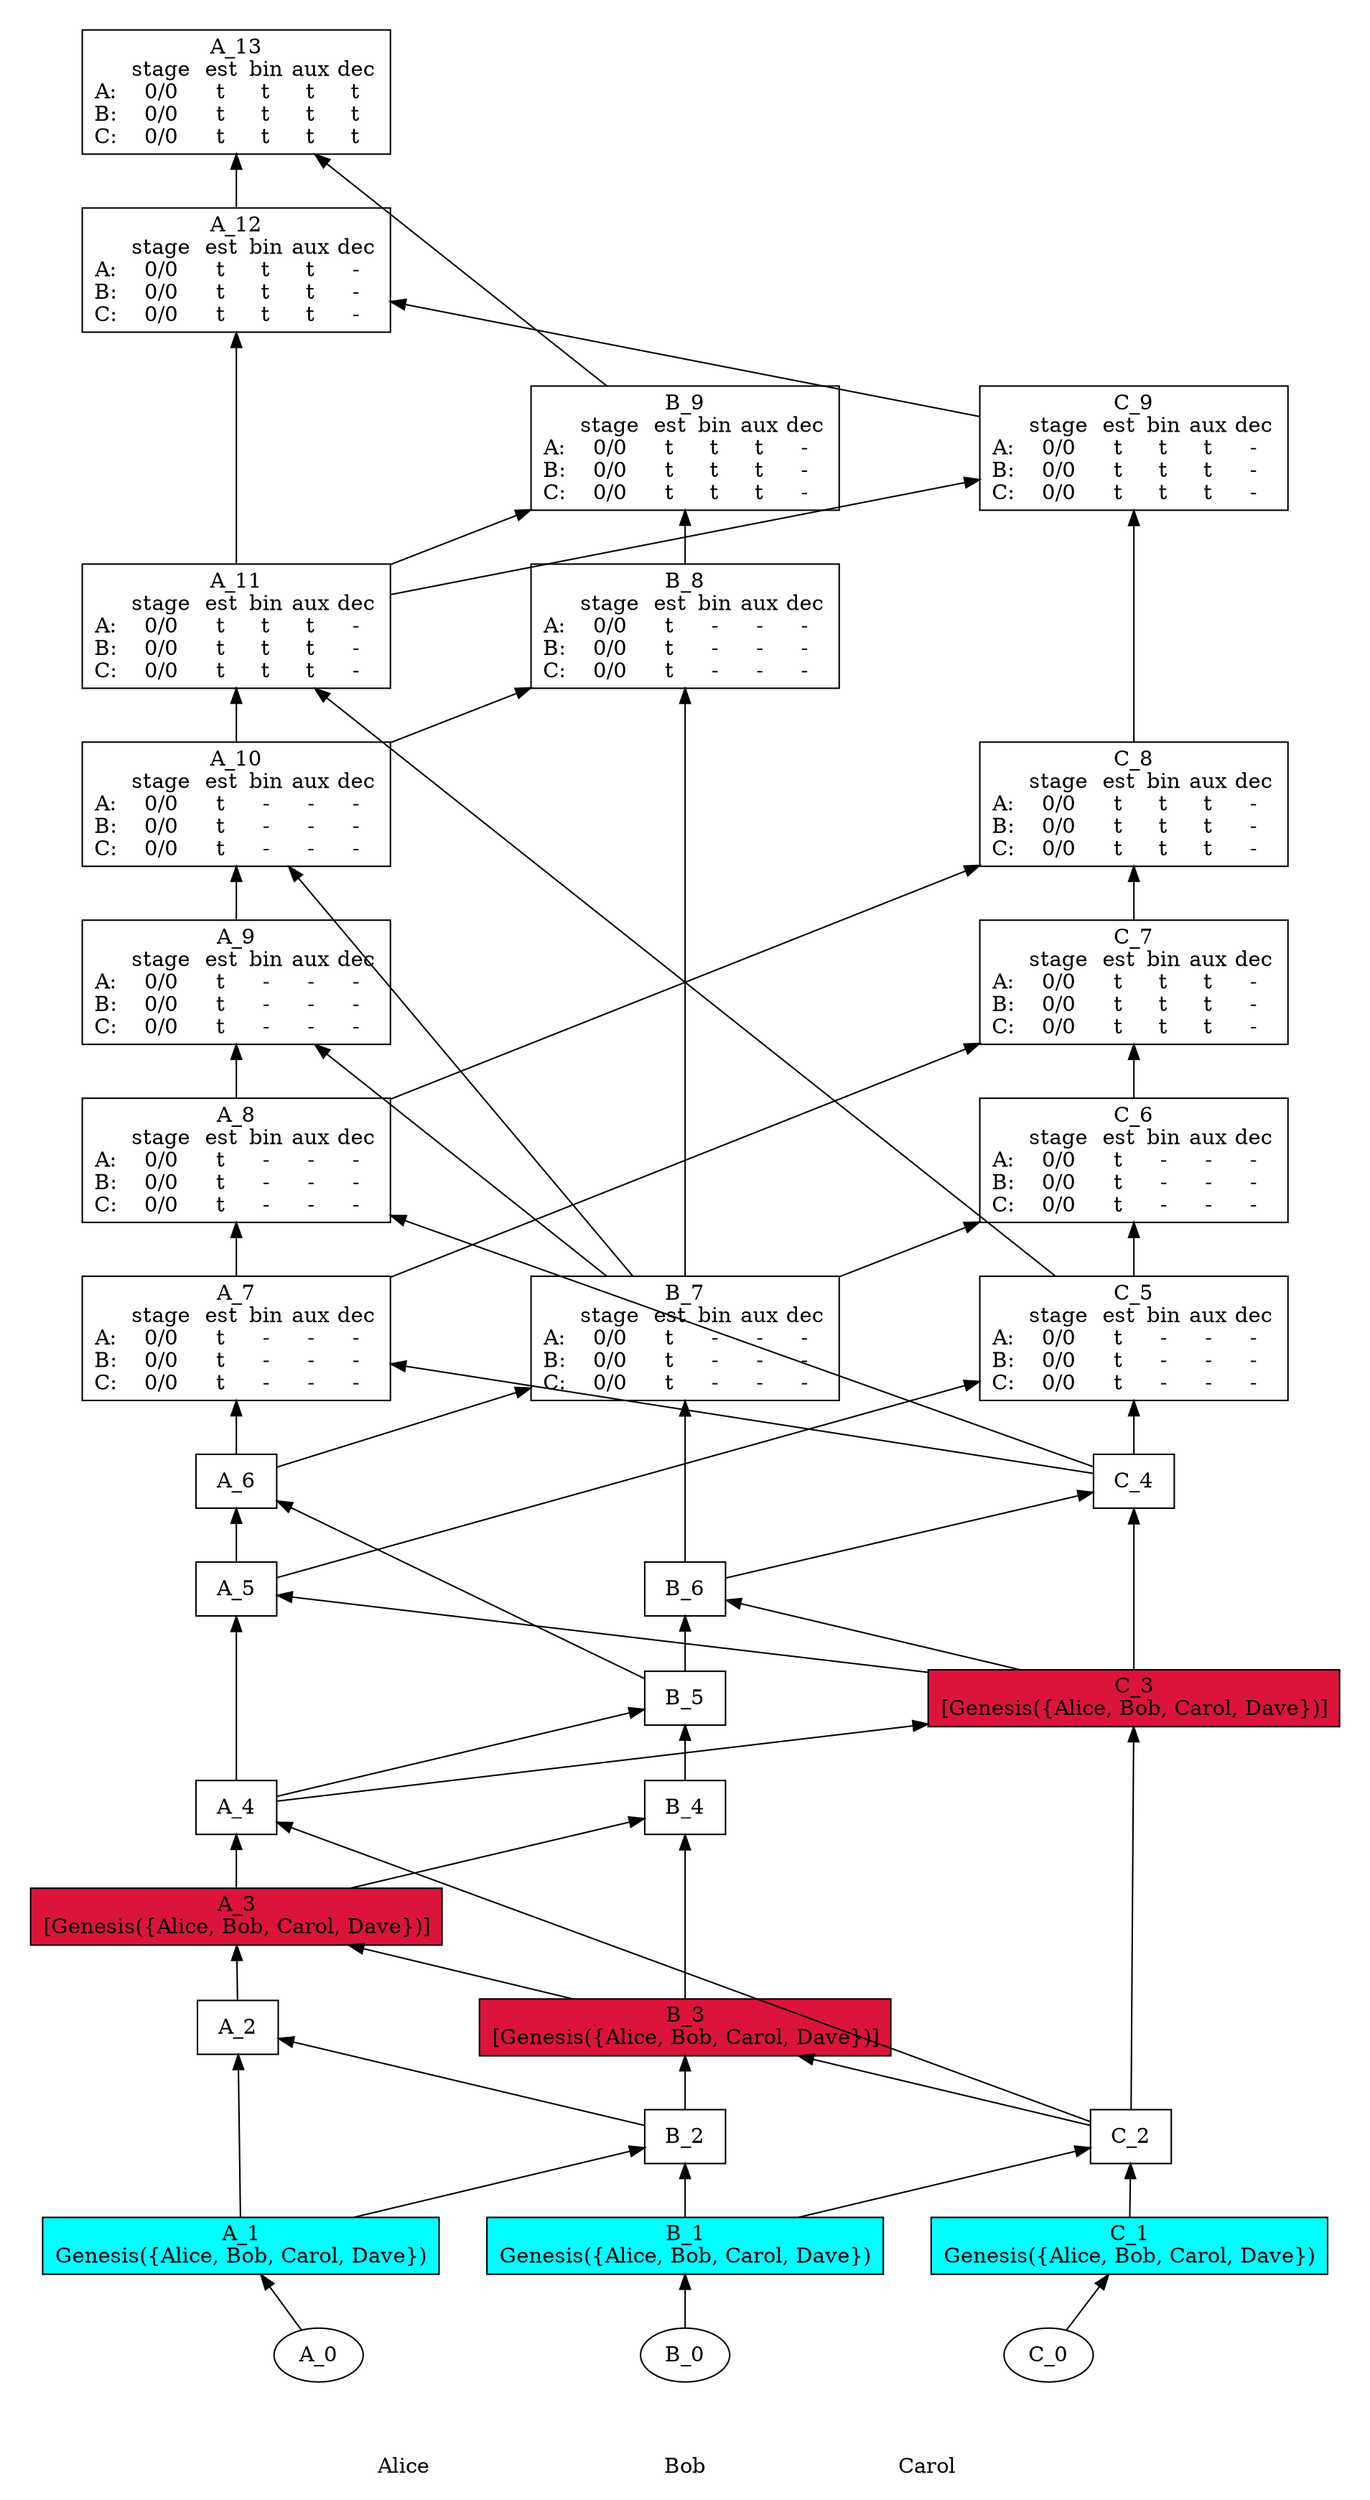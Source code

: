 /// our_id: Alice
/// peer_list: {
///   Alice: PeerState(VOTE|SEND|RECV)
///   Bob: PeerState(VOTE|SEND|RECV)
///   Carol: PeerState(VOTE|SEND|RECV)
///   Dave: PeerState(VOTE|SEND|RECV)
/// }
digraph GossipGraph {
  splines=false
  rankdir=BT

  style=invis
  subgraph cluster_Alice {
    label=Alice
    Alice [style=invis]
    "Alice" -> "A_0" [style=invis]
    "A_0" -> "A_1" [minlen=1]
    "A_1" -> "A_2" [minlen=2]
    "A_2" -> "A_3" [minlen=1]
    "A_3" -> "A_4" [minlen=1]
    "A_4" -> "A_5" [minlen=2]
    "A_5" -> "A_6" [minlen=1]
    "A_6" -> "A_7" [minlen=1]
    "A_7" -> "A_8" [minlen=1]
    "A_8" -> "A_9" [minlen=1]
    "A_9" -> "A_10" [minlen=1]
    "A_10" -> "A_11" [minlen=1]
    "A_11" -> "A_12" [minlen=2]
    "A_12" -> "A_13" [minlen=1]
  }
  "B_2" -> "A_2" [constraint=false]
  "B_3" -> "A_3" [constraint=false]
  "C_2" -> "A_4" [constraint=false]
  "C_3" -> "A_5" [constraint=false]
  "B_5" -> "A_6" [constraint=false]
  "C_4" -> "A_7" [constraint=false]
  "C_4" -> "A_8" [constraint=false]
  "B_7" -> "A_9" [constraint=false]
  "B_7" -> "A_10" [constraint=false]
  "C_5" -> "A_11" [constraint=false]
  "C_9" -> "A_12" [constraint=false]
  "B_9" -> "A_13" [constraint=false]

  style=invis
  subgraph cluster_Bob {
    label=Bob
    Bob [style=invis]
    "Bob" -> "B_0" [style=invis]
    "B_0" -> "B_1" [minlen=1]
    "B_1" -> "B_2" [minlen=1]
    "B_2" -> "B_3" [minlen=1]
    "B_3" -> "B_4" [minlen=2]
    "B_4" -> "B_5" [minlen=1]
    "B_5" -> "B_6" [minlen=1]
    "B_6" -> "B_7" [minlen=2]
    "B_7" -> "B_8" [minlen=4]
    "B_8" -> "B_9" [minlen=1]
  }
  "A_1" -> "B_2" [constraint=false]
  "C_2" -> "B_3" [constraint=false]
  "A_3" -> "B_4" [constraint=false]
  "A_4" -> "B_5" [constraint=false]
  "C_3" -> "B_6" [constraint=false]
  "A_6" -> "B_7" [constraint=false]
  "A_10" -> "B_8" [constraint=false]
  "A_11" -> "B_9" [constraint=false]

  style=invis
  subgraph cluster_Carol {
    label=Carol
    Carol [style=invis]
    "Carol" -> "C_0" [style=invis]
    "C_0" -> "C_1" [minlen=1]
    "C_1" -> "C_2" [minlen=1]
    "C_2" -> "C_3" [minlen=4]
    "C_3" -> "C_4" [minlen=2]
    "C_4" -> "C_5" [minlen=1]
    "C_5" -> "C_6" [minlen=1]
    "C_6" -> "C_7" [minlen=1]
    "C_7" -> "C_8" [minlen=1]
    "C_8" -> "C_9" [minlen=2]
  }
  "B_1" -> "C_2" [constraint=false]
  "A_4" -> "C_3" [constraint=false]
  "B_6" -> "C_4" [constraint=false]
  "A_5" -> "C_5" [constraint=false]
  "B_7" -> "C_6" [constraint=false]
  "A_7" -> "C_7" [constraint=false]
  "A_8" -> "C_8" [constraint=false]
  "A_11" -> "C_9" [constraint=false]

  {
    rank=same
    Alice [style=filled, color=white]
    Bob [style=filled, color=white]
    Carol [style=filled, color=white]
  }
  Alice -> Bob -> Carol [style=invis]

/// ===== details of events =====
  "A_0" [fillcolor=white, label=<<table border="0" cellborder="0" cellpadding="0" cellspacing="0">
<tr><td colspan="6">A_0</td></tr>
</table>>]
/// cause: Initial
/// last_ancestors: {Alice: 0}

  "A_1" [style=filled, fillcolor=cyan, shape=rectangle, label=<<table border="0" cellborder="0" cellpadding="0" cellspacing="0">
<tr><td colspan="6">A_1</td></tr>
<tr><td colspan="6">Genesis({Alice, Bob, Carol, Dave})</td></tr>
</table>>]
/// cause: Observation(Genesis({Alice, Bob, Carol, Dave}))
/// last_ancestors: {Alice: 1}

  "A_2" [fillcolor=white, shape=rectangle, label=<<table border="0" cellborder="0" cellpadding="0" cellspacing="0">
<tr><td colspan="6">A_2</td></tr>
</table>>]
/// cause: Response
/// last_ancestors: {Alice: 2, Bob: 2}

  "A_3" [style=filled, fillcolor=crimson, shape=rectangle, label=<<table border="0" cellborder="0" cellpadding="0" cellspacing="0">
<tr><td colspan="6">A_3</td></tr>
<tr><td colspan="6">[Genesis({Alice, Bob, Carol, Dave})]</td></tr></table>>]
/// cause: Request
/// last_ancestors: {Alice: 3, Bob: 3, Carol: 2}

  "A_4" [fillcolor=white, shape=rectangle, label=<<table border="0" cellborder="0" cellpadding="0" cellspacing="0">
<tr><td colspan="6">A_4</td></tr>
</table>>]
/// cause: Request
/// last_ancestors: {Alice: 4, Bob: 3, Carol: 2}

  "A_5" [fillcolor=white, shape=rectangle, label=<<table border="0" cellborder="0" cellpadding="0" cellspacing="0">
<tr><td colspan="6">A_5</td></tr>
</table>>]
/// cause: Request
/// last_ancestors: {Alice: 5, Bob: 3, Carol: 3}

  "A_6" [fillcolor=white, shape=rectangle, label=<<table border="0" cellborder="0" cellpadding="0" cellspacing="0">
<tr><td colspan="6">A_6</td></tr>
</table>>]
/// cause: Response
/// last_ancestors: {Alice: 6, Bob: 5, Carol: 3}

  "A_7" [fillcolor=white, shape=rectangle, label=<<table border="0" cellborder="0" cellpadding="0" cellspacing="0">
<tr><td colspan="6">A_7</td></tr>
<tr><td></td><td width="50">stage</td><td width="30">est</td><td width="30">bin</td><td width="30">aux</td><td width="30">dec</td></tr>
<tr><td>A: </td><td>0/0</td><td>t</td><td>-</td><td>-</td><td>-</td></tr>
<tr><td>B: </td><td>0/0</td><td>t</td><td>-</td><td>-</td><td>-</td></tr>
<tr><td>C: </td><td>0/0</td><td>t</td><td>-</td><td>-</td><td>-</td></tr></table>>]
/// cause: Request
/// last_ancestors: {Alice: 7, Bob: 6, Carol: 4}

  "A_8" [fillcolor=white, shape=rectangle, label=<<table border="0" cellborder="0" cellpadding="0" cellspacing="0">
<tr><td colspan="6">A_8</td></tr>
<tr><td></td><td width="50">stage</td><td width="30">est</td><td width="30">bin</td><td width="30">aux</td><td width="30">dec</td></tr>
<tr><td>A: </td><td>0/0</td><td>t</td><td>-</td><td>-</td><td>-</td></tr>
<tr><td>B: </td><td>0/0</td><td>t</td><td>-</td><td>-</td><td>-</td></tr>
<tr><td>C: </td><td>0/0</td><td>t</td><td>-</td><td>-</td><td>-</td></tr></table>>]
/// cause: Request
/// last_ancestors: {Alice: 8, Bob: 6, Carol: 4}

  "A_9" [fillcolor=white, shape=rectangle, label=<<table border="0" cellborder="0" cellpadding="0" cellspacing="0">
<tr><td colspan="6">A_9</td></tr>
<tr><td></td><td width="50">stage</td><td width="30">est</td><td width="30">bin</td><td width="30">aux</td><td width="30">dec</td></tr>
<tr><td>A: </td><td>0/0</td><td>t</td><td>-</td><td>-</td><td>-</td></tr>
<tr><td>B: </td><td>0/0</td><td>t</td><td>-</td><td>-</td><td>-</td></tr>
<tr><td>C: </td><td>0/0</td><td>t</td><td>-</td><td>-</td><td>-</td></tr></table>>]
/// cause: Response
/// last_ancestors: {Alice: 9, Bob: 7, Carol: 4}

  "A_10" [fillcolor=white, shape=rectangle, label=<<table border="0" cellborder="0" cellpadding="0" cellspacing="0">
<tr><td colspan="6">A_10</td></tr>
<tr><td></td><td width="50">stage</td><td width="30">est</td><td width="30">bin</td><td width="30">aux</td><td width="30">dec</td></tr>
<tr><td>A: </td><td>0/0</td><td>t</td><td>-</td><td>-</td><td>-</td></tr>
<tr><td>B: </td><td>0/0</td><td>t</td><td>-</td><td>-</td><td>-</td></tr>
<tr><td>C: </td><td>0/0</td><td>t</td><td>-</td><td>-</td><td>-</td></tr></table>>]
/// cause: Request
/// last_ancestors: {Alice: 10, Bob: 7, Carol: 4}

  "A_11" [fillcolor=white, shape=rectangle, label=<<table border="0" cellborder="0" cellpadding="0" cellspacing="0">
<tr><td colspan="6">A_11</td></tr>
<tr><td></td><td width="50">stage</td><td width="30">est</td><td width="30">bin</td><td width="30">aux</td><td width="30">dec</td></tr>
<tr><td>A: </td><td>0/0</td><td>t</td><td>t</td><td>t</td><td>-</td></tr>
<tr><td>B: </td><td>0/0</td><td>t</td><td>t</td><td>t</td><td>-</td></tr>
<tr><td>C: </td><td>0/0</td><td>t</td><td>t</td><td>t</td><td>-</td></tr></table>>]
/// cause: Request
/// last_ancestors: {Alice: 11, Bob: 7, Carol: 5}

  "A_12" [fillcolor=white, shape=rectangle, label=<<table border="0" cellborder="0" cellpadding="0" cellspacing="0">
<tr><td colspan="6">A_12</td></tr>
<tr><td></td><td width="50">stage</td><td width="30">est</td><td width="30">bin</td><td width="30">aux</td><td width="30">dec</td></tr>
<tr><td>A: </td><td>0/0</td><td>t</td><td>t</td><td>t</td><td>-</td></tr>
<tr><td>B: </td><td>0/0</td><td>t</td><td>t</td><td>t</td><td>-</td></tr>
<tr><td>C: </td><td>0/0</td><td>t</td><td>t</td><td>t</td><td>-</td></tr></table>>]
/// cause: Request
/// last_ancestors: {Alice: 12, Bob: 7, Carol: 9}

  "A_13" [fillcolor=white, shape=rectangle, label=<<table border="0" cellborder="0" cellpadding="0" cellspacing="0">
<tr><td colspan="6">A_13</td></tr>
<tr><td></td><td width="50">stage</td><td width="30">est</td><td width="30">bin</td><td width="30">aux</td><td width="30">dec</td></tr>
<tr><td>A: </td><td>0/0</td><td>t</td><td>t</td><td>t</td><td>t</td></tr>
<tr><td>B: </td><td>0/0</td><td>t</td><td>t</td><td>t</td><td>t</td></tr>
<tr><td>C: </td><td>0/0</td><td>t</td><td>t</td><td>t</td><td>t</td></tr></table>>]
/// cause: Response
/// last_ancestors: {Alice: 13, Bob: 9, Carol: 9}

  "B_0" [fillcolor=white, label=<<table border="0" cellborder="0" cellpadding="0" cellspacing="0">
<tr><td colspan="6">B_0</td></tr>
</table>>]
/// cause: Initial
/// last_ancestors: {Bob: 0}

  "B_1" [style=filled, fillcolor=cyan, shape=rectangle, label=<<table border="0" cellborder="0" cellpadding="0" cellspacing="0">
<tr><td colspan="6">B_1</td></tr>
<tr><td colspan="6">Genesis({Alice, Bob, Carol, Dave})</td></tr>
</table>>]
/// cause: Observation(Genesis({Alice, Bob, Carol, Dave}))
/// last_ancestors: {Bob: 1}

  "B_2" [fillcolor=white, shape=rectangle, label=<<table border="0" cellborder="0" cellpadding="0" cellspacing="0">
<tr><td colspan="6">B_2</td></tr>
</table>>]
/// cause: Request
/// last_ancestors: {Alice: 1, Bob: 2}

  "B_3" [style=filled, fillcolor=crimson, shape=rectangle, label=<<table border="0" cellborder="0" cellpadding="0" cellspacing="0">
<tr><td colspan="6">B_3</td></tr>
<tr><td colspan="6">[Genesis({Alice, Bob, Carol, Dave})]</td></tr></table>>]
/// cause: Response
/// last_ancestors: {Alice: 1, Bob: 3, Carol: 2}

  "B_4" [fillcolor=white, shape=rectangle, label=<<table border="0" cellborder="0" cellpadding="0" cellspacing="0">
<tr><td colspan="6">B_4</td></tr>
</table>>]
/// cause: Response
/// last_ancestors: {Alice: 3, Bob: 4, Carol: 2}

  "B_5" [fillcolor=white, shape=rectangle, label=<<table border="0" cellborder="0" cellpadding="0" cellspacing="0">
<tr><td colspan="6">B_5</td></tr>
</table>>]
/// cause: Request
/// last_ancestors: {Alice: 4, Bob: 5, Carol: 2}

  "B_6" [fillcolor=white, shape=rectangle, label=<<table border="0" cellborder="0" cellpadding="0" cellspacing="0">
<tr><td colspan="6">B_6</td></tr>
</table>>]
/// cause: Request
/// last_ancestors: {Alice: 4, Bob: 6, Carol: 3}

  "B_7" [fillcolor=white, shape=rectangle, label=<<table border="0" cellborder="0" cellpadding="0" cellspacing="0">
<tr><td colspan="6">B_7</td></tr>
<tr><td></td><td width="50">stage</td><td width="30">est</td><td width="30">bin</td><td width="30">aux</td><td width="30">dec</td></tr>
<tr><td>A: </td><td>0/0</td><td>t</td><td>-</td><td>-</td><td>-</td></tr>
<tr><td>B: </td><td>0/0</td><td>t</td><td>-</td><td>-</td><td>-</td></tr>
<tr><td>C: </td><td>0/0</td><td>t</td><td>-</td><td>-</td><td>-</td></tr></table>>]
/// cause: Request
/// last_ancestors: {Alice: 6, Bob: 7, Carol: 3}

  "B_8" [fillcolor=white, shape=rectangle, label=<<table border="0" cellborder="0" cellpadding="0" cellspacing="0">
<tr><td colspan="6">B_8</td></tr>
<tr><td></td><td width="50">stage</td><td width="30">est</td><td width="30">bin</td><td width="30">aux</td><td width="30">dec</td></tr>
<tr><td>A: </td><td>0/0</td><td>t</td><td>-</td><td>-</td><td>-</td></tr>
<tr><td>B: </td><td>0/0</td><td>t</td><td>-</td><td>-</td><td>-</td></tr>
<tr><td>C: </td><td>0/0</td><td>t</td><td>-</td><td>-</td><td>-</td></tr></table>>]
/// cause: Response
/// last_ancestors: {Alice: 10, Bob: 8, Carol: 4}

  "B_9" [fillcolor=white, shape=rectangle, label=<<table border="0" cellborder="0" cellpadding="0" cellspacing="0">
<tr><td colspan="6">B_9</td></tr>
<tr><td></td><td width="50">stage</td><td width="30">est</td><td width="30">bin</td><td width="30">aux</td><td width="30">dec</td></tr>
<tr><td>A: </td><td>0/0</td><td>t</td><td>t</td><td>t</td><td>-</td></tr>
<tr><td>B: </td><td>0/0</td><td>t</td><td>t</td><td>t</td><td>-</td></tr>
<tr><td>C: </td><td>0/0</td><td>t</td><td>t</td><td>t</td><td>-</td></tr></table>>]
/// cause: Request
/// last_ancestors: {Alice: 11, Bob: 9, Carol: 5}

  "C_0" [fillcolor=white, label=<<table border="0" cellborder="0" cellpadding="0" cellspacing="0">
<tr><td colspan="6">C_0</td></tr>
</table>>]
/// cause: Initial
/// last_ancestors: {Carol: 0}

  "C_1" [style=filled, fillcolor=cyan, shape=rectangle, label=<<table border="0" cellborder="0" cellpadding="0" cellspacing="0">
<tr><td colspan="6">C_1</td></tr>
<tr><td colspan="6">Genesis({Alice, Bob, Carol, Dave})</td></tr>
</table>>]
/// cause: Observation(Genesis({Alice, Bob, Carol, Dave}))
/// last_ancestors: {Carol: 1}

  "C_2" [fillcolor=white, shape=rectangle, label=<<table border="0" cellborder="0" cellpadding="0" cellspacing="0">
<tr><td colspan="6">C_2</td></tr>
</table>>]
/// cause: Request
/// last_ancestors: {Bob: 1, Carol: 2}

  "C_3" [style=filled, fillcolor=crimson, shape=rectangle, label=<<table border="0" cellborder="0" cellpadding="0" cellspacing="0">
<tr><td colspan="6">C_3</td></tr>
<tr><td colspan="6">[Genesis({Alice, Bob, Carol, Dave})]</td></tr></table>>]
/// cause: Response
/// last_ancestors: {Alice: 4, Bob: 3, Carol: 3}

  "C_4" [fillcolor=white, shape=rectangle, label=<<table border="0" cellborder="0" cellpadding="0" cellspacing="0">
<tr><td colspan="6">C_4</td></tr>
</table>>]
/// cause: Response
/// last_ancestors: {Alice: 4, Bob: 6, Carol: 4}

  "C_5" [fillcolor=white, shape=rectangle, label=<<table border="0" cellborder="0" cellpadding="0" cellspacing="0">
<tr><td colspan="6">C_5</td></tr>
<tr><td></td><td width="50">stage</td><td width="30">est</td><td width="30">bin</td><td width="30">aux</td><td width="30">dec</td></tr>
<tr><td>A: </td><td>0/0</td><td>t</td><td>-</td><td>-</td><td>-</td></tr>
<tr><td>B: </td><td>0/0</td><td>t</td><td>-</td><td>-</td><td>-</td></tr>
<tr><td>C: </td><td>0/0</td><td>t</td><td>-</td><td>-</td><td>-</td></tr></table>>]
/// cause: Response
/// last_ancestors: {Alice: 5, Bob: 6, Carol: 5}

  "C_6" [fillcolor=white, shape=rectangle, label=<<table border="0" cellborder="0" cellpadding="0" cellspacing="0">
<tr><td colspan="6">C_6</td></tr>
<tr><td></td><td width="50">stage</td><td width="30">est</td><td width="30">bin</td><td width="30">aux</td><td width="30">dec</td></tr>
<tr><td>A: </td><td>0/0</td><td>t</td><td>-</td><td>-</td><td>-</td></tr>
<tr><td>B: </td><td>0/0</td><td>t</td><td>-</td><td>-</td><td>-</td></tr>
<tr><td>C: </td><td>0/0</td><td>t</td><td>-</td><td>-</td><td>-</td></tr></table>>]
/// cause: Request
/// last_ancestors: {Alice: 6, Bob: 7, Carol: 6}

  "C_7" [fillcolor=white, shape=rectangle, label=<<table border="0" cellborder="0" cellpadding="0" cellspacing="0">
<tr><td colspan="6">C_7</td></tr>
<tr><td></td><td width="50">stage</td><td width="30">est</td><td width="30">bin</td><td width="30">aux</td><td width="30">dec</td></tr>
<tr><td>A: </td><td>0/0</td><td>t</td><td>t</td><td>t</td><td>-</td></tr>
<tr><td>B: </td><td>0/0</td><td>t</td><td>t</td><td>t</td><td>-</td></tr>
<tr><td>C: </td><td>0/0</td><td>t</td><td>t</td><td>t</td><td>-</td></tr></table>>]
/// cause: Response
/// last_ancestors: {Alice: 7, Bob: 7, Carol: 7}

  "C_8" [fillcolor=white, shape=rectangle, label=<<table border="0" cellborder="0" cellpadding="0" cellspacing="0">
<tr><td colspan="6">C_8</td></tr>
<tr><td></td><td width="50">stage</td><td width="30">est</td><td width="30">bin</td><td width="30">aux</td><td width="30">dec</td></tr>
<tr><td>A: </td><td>0/0</td><td>t</td><td>t</td><td>t</td><td>-</td></tr>
<tr><td>B: </td><td>0/0</td><td>t</td><td>t</td><td>t</td><td>-</td></tr>
<tr><td>C: </td><td>0/0</td><td>t</td><td>t</td><td>t</td><td>-</td></tr></table>>]
/// cause: Response
/// last_ancestors: {Alice: 8, Bob: 7, Carol: 8}

  "C_9" [fillcolor=white, shape=rectangle, label=<<table border="0" cellborder="0" cellpadding="0" cellspacing="0">
<tr><td colspan="6">C_9</td></tr>
<tr><td></td><td width="50">stage</td><td width="30">est</td><td width="30">bin</td><td width="30">aux</td><td width="30">dec</td></tr>
<tr><td>A: </td><td>0/0</td><td>t</td><td>t</td><td>t</td><td>-</td></tr>
<tr><td>B: </td><td>0/0</td><td>t</td><td>t</td><td>t</td><td>-</td></tr>
<tr><td>C: </td><td>0/0</td><td>t</td><td>t</td><td>t</td><td>-</td></tr></table>>]
/// cause: Response
/// last_ancestors: {Alice: 11, Bob: 7, Carol: 9}

}

/// ===== meta-elections =====
/// consensus_history:

/// round_hashes: {
///   Alice -> [
///     RoundHash { round: 0, latest_block_hash: 0000000000000000000000000000000000000000000000000000000000000000 }
///   ]
///   Bob -> [
///     RoundHash { round: 0, latest_block_hash: 0000000000000000000000000000000000000000000000000000000000000000 }
///   ]
///   Carol -> [
///     RoundHash { round: 0, latest_block_hash: 0000000000000000000000000000000000000000000000000000000000000000 }
///   ]
/// }
/// interesting_events: {
///   Alice -> ["A_3"]
///   Bob -> ["B_3"]
///   Carol -> ["C_3"]
/// }
/// all_voters: {Alice, Bob, Carol}
/// meta_events: {
///   A_1 -> {
///     observees: {}
///     interesting_content: []
///   }
///   A_2 -> {
///     observees: {}
///     interesting_content: []
///   }
///   A_3 -> {
///     observees: {}
///     interesting_content: [Genesis({Alice, Bob, Carol, Dave})]
///   }
///   A_4 -> {
///     observees: {}
///     interesting_content: []
///   }
///   A_5 -> {
///     observees: {Bob}
///     interesting_content: []
///   }
///   A_6 -> {
///     observees: {Alice, Bob}
///     interesting_content: []
///   }
///   A_7 -> {
///     observees: {Alice, Bob, Carol}
///     interesting_content: []
///     meta_votes: {
///         stage est bin aux dec
///       A: 0/0   t   -   -   -
///       B: 0/0   t   -   -   -
///       C: 0/0   t   -   -   -
///     }
///   }
///   A_8 -> {
///     observees: {Alice, Bob, Carol}
///     interesting_content: []
///     meta_votes: {
///         stage est bin aux dec
///       A: 0/0   t   -   -   -
///       B: 0/0   t   -   -   -
///       C: 0/0   t   -   -   -
///     }
///   }
///   A_9 -> {
///     observees: {Alice, Bob, Carol}
///     interesting_content: []
///     meta_votes: {
///         stage est bin aux dec
///       A: 0/0   t   -   -   -
///       B: 0/0   t   -   -   -
///       C: 0/0   t   -   -   -
///     }
///   }
///   A_10 -> {
///     observees: {Alice, Bob, Carol}
///     interesting_content: []
///     meta_votes: {
///         stage est bin aux dec
///       A: 0/0   t   -   -   -
///       B: 0/0   t   -   -   -
///       C: 0/0   t   -   -   -
///     }
///   }
///   A_11 -> {
///     observees: {Alice, Bob, Carol}
///     interesting_content: []
///     meta_votes: {
///         stage est bin aux dec
///       A: 0/0   t   t   t   -
///       B: 0/0   t   t   t   -
///       C: 0/0   t   t   t   -
///     }
///   }
///   A_12 -> {
///     observees: {Alice, Bob, Carol}
///     interesting_content: []
///     meta_votes: {
///         stage est bin aux dec
///       A: 0/0   t   t   t   -
///       B: 0/0   t   t   t   -
///       C: 0/0   t   t   t   -
///     }
///   }
///   A_13 -> {
///     observees: {Alice, Bob, Carol}
///     interesting_content: []
///     meta_votes: {
///         stage est bin aux dec
///       A: 0/0   t   t   t   t
///       B: 0/0   t   t   t   t
///       C: 0/0   t   t   t   t
///     }
///   }
///   B_1 -> {
///     observees: {}
///     interesting_content: []
///   }
///   B_2 -> {
///     observees: {}
///     interesting_content: []
///   }
///   B_3 -> {
///     observees: {}
///     interesting_content: [Genesis({Alice, Bob, Carol, Dave})]
///   }
///   B_4 -> {
///     observees: {}
///     interesting_content: []
///   }
///   B_5 -> {
///     observees: {}
///     interesting_content: []
///   }
///   B_6 -> {
///     observees: {Alice, Bob}
///     interesting_content: []
///   }
///   B_7 -> {
///     observees: {Alice, Bob, Carol}
///     interesting_content: []
///     meta_votes: {
///         stage est bin aux dec
///       A: 0/0   t   -   -   -
///       B: 0/0   t   -   -   -
///       C: 0/0   t   -   -   -
///     }
///   }
///   B_8 -> {
///     observees: {Alice, Bob, Carol}
///     interesting_content: []
///     meta_votes: {
///         stage est bin aux dec
///       A: 0/0   t   -   -   -
///       B: 0/0   t   -   -   -
///       C: 0/0   t   -   -   -
///     }
///   }
///   B_9 -> {
///     observees: {Alice, Bob, Carol}
///     interesting_content: []
///     meta_votes: {
///         stage est bin aux dec
///       A: 0/0   t   t   t   -
///       B: 0/0   t   t   t   -
///       C: 0/0   t   t   t   -
///     }
///   }
///   C_1 -> {
///     observees: {}
///     interesting_content: []
///   }
///   C_2 -> {
///     observees: {}
///     interesting_content: []
///   }
///   C_3 -> {
///     observees: {Bob}
///     interesting_content: [Genesis({Alice, Bob, Carol, Dave})]
///   }
///   C_4 -> {
///     observees: {Alice, Bob}
///     interesting_content: []
///   }
///   C_5 -> {
///     observees: {Alice, Bob, Carol}
///     interesting_content: []
///     meta_votes: {
///         stage est bin aux dec
///       A: 0/0   t   -   -   -
///       B: 0/0   t   -   -   -
///       C: 0/0   t   -   -   -
///     }
///   }
///   C_6 -> {
///     observees: {Alice, Bob, Carol}
///     interesting_content: []
///     meta_votes: {
///         stage est bin aux dec
///       A: 0/0   t   -   -   -
///       B: 0/0   t   -   -   -
///       C: 0/0   t   -   -   -
///     }
///   }
///   C_7 -> {
///     observees: {Alice, Bob, Carol}
///     interesting_content: []
///     meta_votes: {
///         stage est bin aux dec
///       A: 0/0   t   t   t   -
///       B: 0/0   t   t   t   -
///       C: 0/0   t   t   t   -
///     }
///   }
///   C_8 -> {
///     observees: {Alice, Bob, Carol}
///     interesting_content: []
///     meta_votes: {
///         stage est bin aux dec
///       A: 0/0   t   t   t   -
///       B: 0/0   t   t   t   -
///       C: 0/0   t   t   t   -
///     }
///   }
///   C_9 -> {
///     observees: {Alice, Bob, Carol}
///     interesting_content: []
///     meta_votes: {
///         stage est bin aux dec
///       A: 0/0   t   t   t   -
///       B: 0/0   t   t   t   -
///       C: 0/0   t   t   t   -
///     }
///   }
/// }
